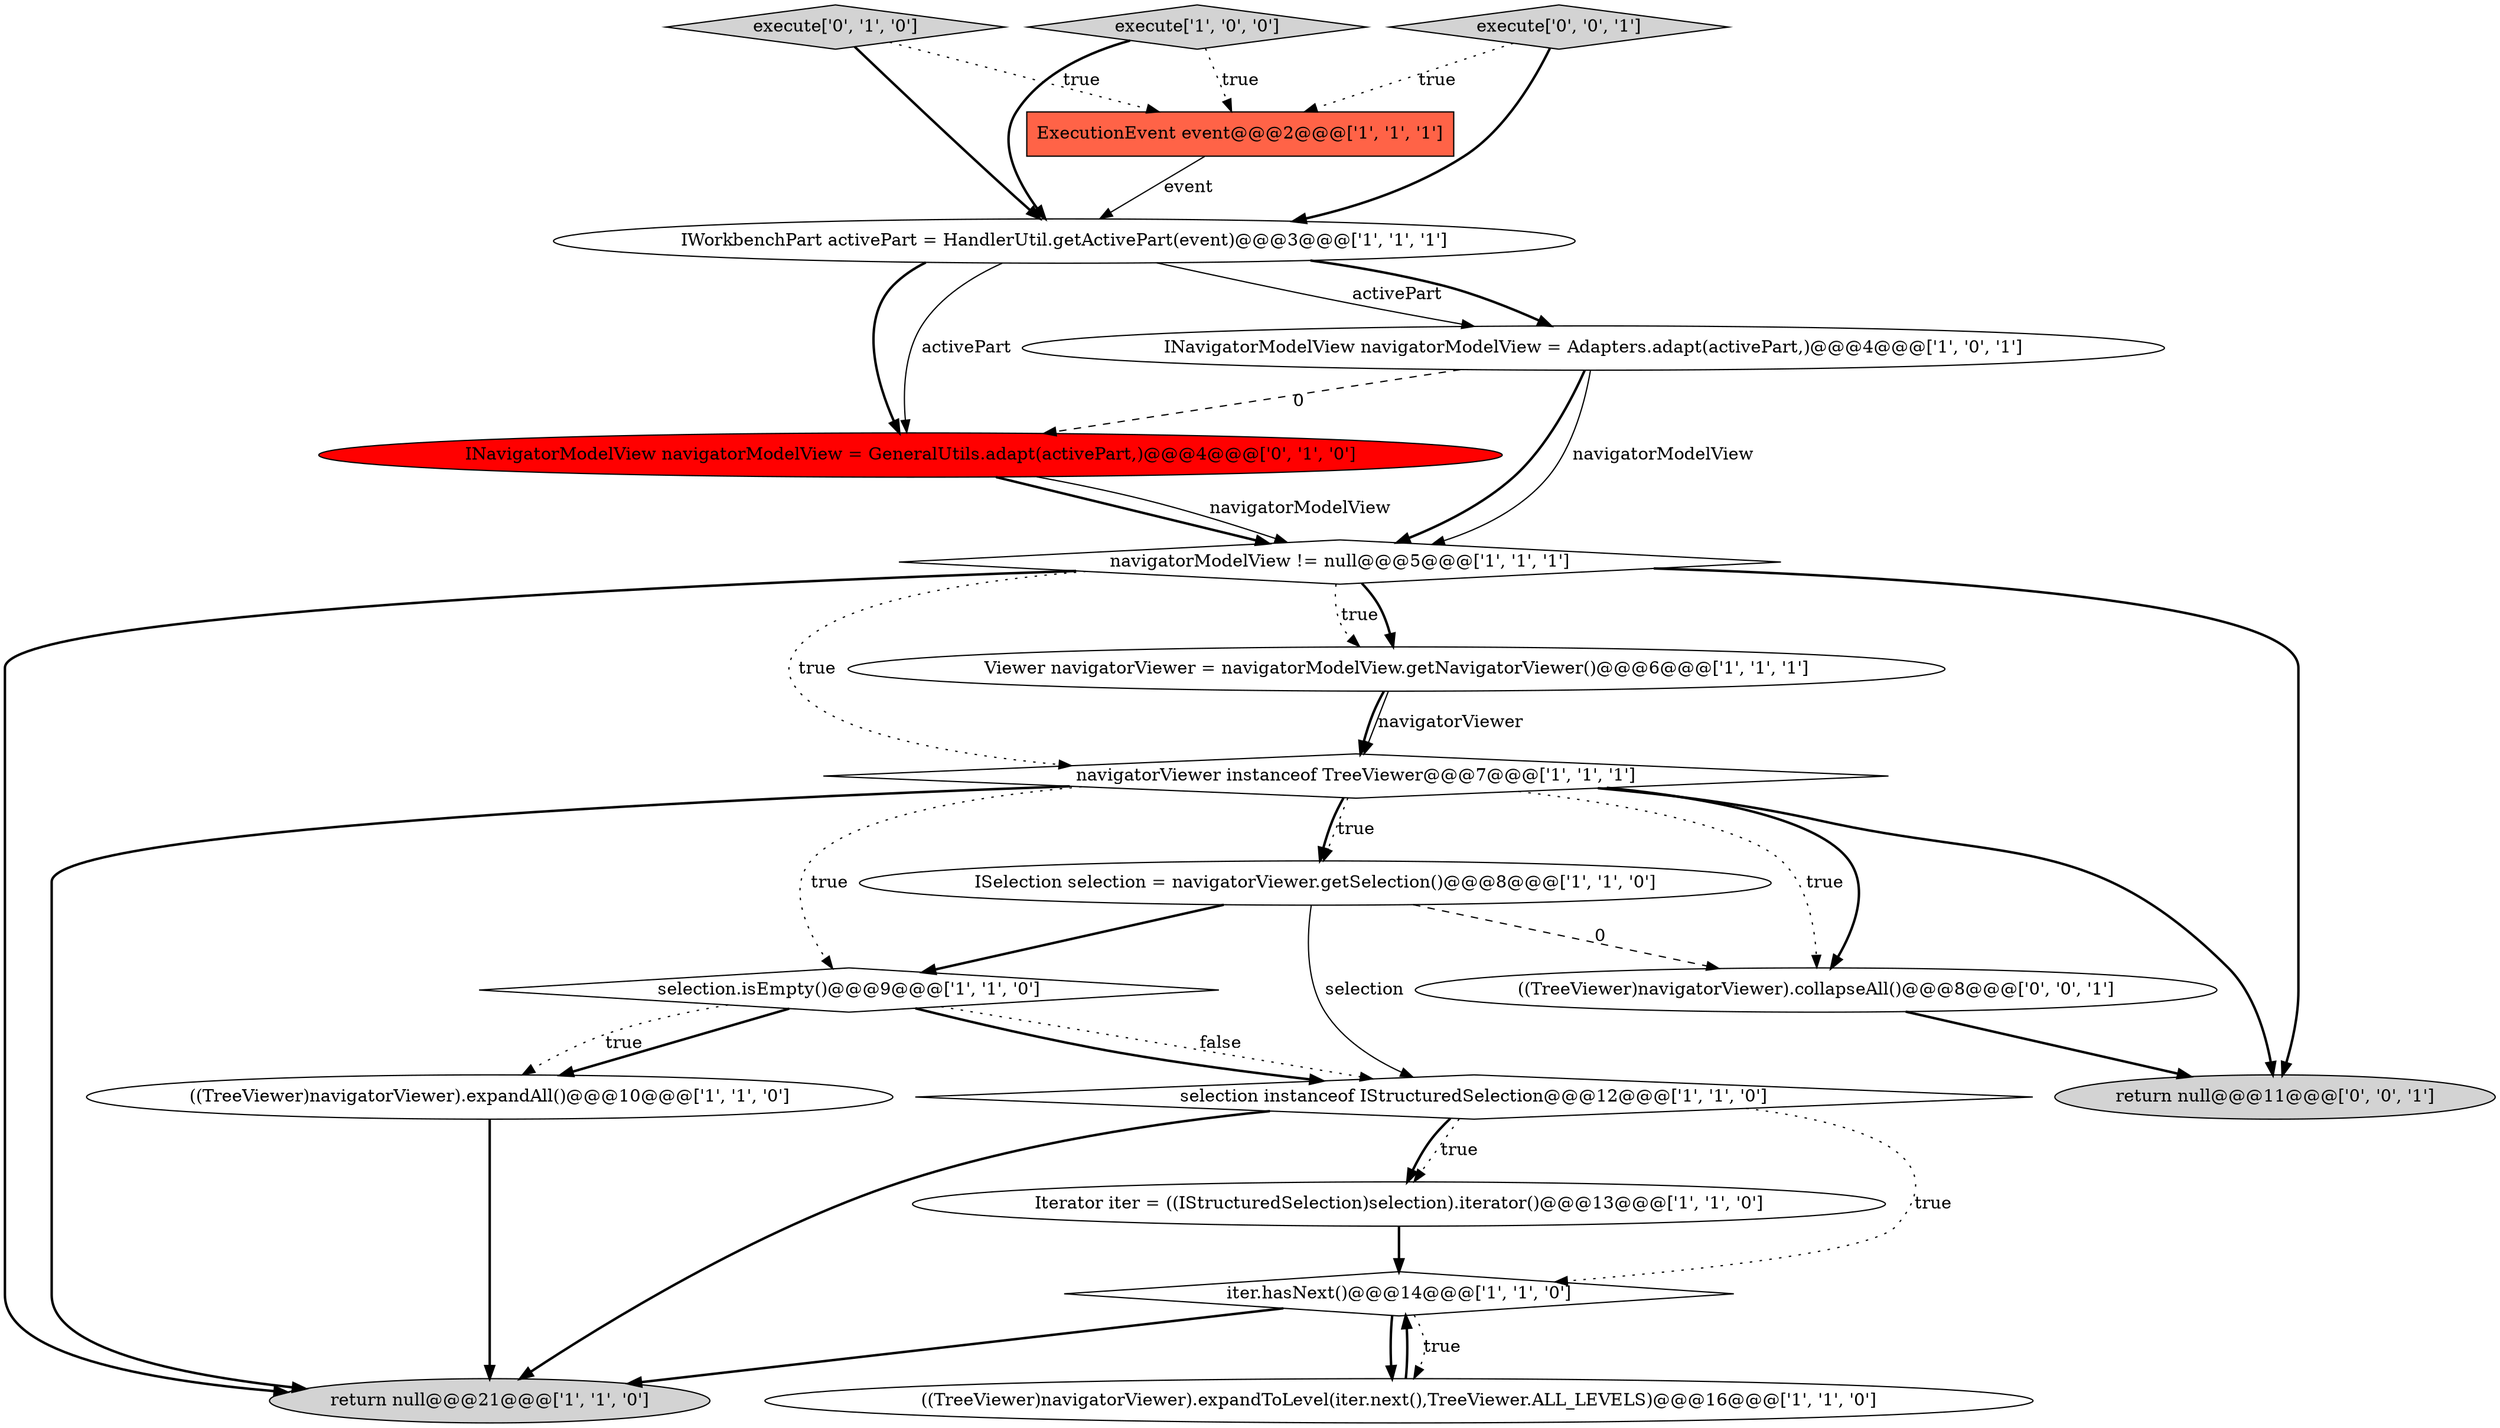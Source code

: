 digraph {
0 [style = filled, label = "ExecutionEvent event@@@2@@@['1', '1', '1']", fillcolor = tomato, shape = box image = "AAA0AAABBB1BBB"];
8 [style = filled, label = "((TreeViewer)navigatorViewer).expandToLevel(iter.next(),TreeViewer.ALL_LEVELS)@@@16@@@['1', '1', '0']", fillcolor = white, shape = ellipse image = "AAA0AAABBB1BBB"];
16 [style = filled, label = "execute['0', '1', '0']", fillcolor = lightgray, shape = diamond image = "AAA0AAABBB2BBB"];
7 [style = filled, label = "selection instanceof IStructuredSelection@@@12@@@['1', '1', '0']", fillcolor = white, shape = diamond image = "AAA0AAABBB1BBB"];
12 [style = filled, label = "Iterator iter = ((IStructuredSelection)selection).iterator()@@@13@@@['1', '1', '0']", fillcolor = white, shape = ellipse image = "AAA0AAABBB1BBB"];
10 [style = filled, label = "iter.hasNext()@@@14@@@['1', '1', '0']", fillcolor = white, shape = diamond image = "AAA0AAABBB1BBB"];
11 [style = filled, label = "IWorkbenchPart activePart = HandlerUtil.getActivePart(event)@@@3@@@['1', '1', '1']", fillcolor = white, shape = ellipse image = "AAA0AAABBB1BBB"];
15 [style = filled, label = "INavigatorModelView navigatorModelView = GeneralUtils.adapt(activePart,)@@@4@@@['0', '1', '0']", fillcolor = red, shape = ellipse image = "AAA1AAABBB2BBB"];
9 [style = filled, label = "Viewer navigatorViewer = navigatorModelView.getNavigatorViewer()@@@6@@@['1', '1', '1']", fillcolor = white, shape = ellipse image = "AAA0AAABBB1BBB"];
4 [style = filled, label = "execute['1', '0', '0']", fillcolor = lightgray, shape = diamond image = "AAA0AAABBB1BBB"];
5 [style = filled, label = "ISelection selection = navigatorViewer.getSelection()@@@8@@@['1', '1', '0']", fillcolor = white, shape = ellipse image = "AAA0AAABBB1BBB"];
17 [style = filled, label = "return null@@@11@@@['0', '0', '1']", fillcolor = lightgray, shape = ellipse image = "AAA0AAABBB3BBB"];
18 [style = filled, label = "execute['0', '0', '1']", fillcolor = lightgray, shape = diamond image = "AAA0AAABBB3BBB"];
6 [style = filled, label = "navigatorModelView != null@@@5@@@['1', '1', '1']", fillcolor = white, shape = diamond image = "AAA0AAABBB1BBB"];
19 [style = filled, label = "((TreeViewer)navigatorViewer).collapseAll()@@@8@@@['0', '0', '1']", fillcolor = white, shape = ellipse image = "AAA0AAABBB3BBB"];
2 [style = filled, label = "INavigatorModelView navigatorModelView = Adapters.adapt(activePart,)@@@4@@@['1', '0', '1']", fillcolor = white, shape = ellipse image = "AAA0AAABBB1BBB"];
3 [style = filled, label = "((TreeViewer)navigatorViewer).expandAll()@@@10@@@['1', '1', '0']", fillcolor = white, shape = ellipse image = "AAA0AAABBB1BBB"];
14 [style = filled, label = "navigatorViewer instanceof TreeViewer@@@7@@@['1', '1', '1']", fillcolor = white, shape = diamond image = "AAA0AAABBB1BBB"];
13 [style = filled, label = "return null@@@21@@@['1', '1', '0']", fillcolor = lightgray, shape = ellipse image = "AAA0AAABBB1BBB"];
1 [style = filled, label = "selection.isEmpty()@@@9@@@['1', '1', '0']", fillcolor = white, shape = diamond image = "AAA0AAABBB1BBB"];
7->13 [style = bold, label=""];
6->17 [style = bold, label=""];
8->10 [style = bold, label=""];
10->8 [style = dotted, label="true"];
14->19 [style = dotted, label="true"];
16->11 [style = bold, label=""];
7->10 [style = dotted, label="true"];
1->7 [style = dotted, label="false"];
7->12 [style = bold, label=""];
2->6 [style = bold, label=""];
4->0 [style = dotted, label="true"];
18->11 [style = bold, label=""];
1->3 [style = bold, label=""];
14->19 [style = bold, label=""];
14->17 [style = bold, label=""];
15->6 [style = bold, label=""];
2->6 [style = solid, label="navigatorModelView"];
9->14 [style = solid, label="navigatorViewer"];
19->17 [style = bold, label=""];
11->2 [style = solid, label="activePart"];
1->7 [style = bold, label=""];
11->2 [style = bold, label=""];
11->15 [style = bold, label=""];
7->12 [style = dotted, label="true"];
0->11 [style = solid, label="event"];
1->3 [style = dotted, label="true"];
2->15 [style = dashed, label="0"];
5->1 [style = bold, label=""];
6->14 [style = dotted, label="true"];
12->10 [style = bold, label=""];
14->5 [style = dotted, label="true"];
16->0 [style = dotted, label="true"];
10->8 [style = bold, label=""];
11->15 [style = solid, label="activePart"];
10->13 [style = bold, label=""];
6->9 [style = dotted, label="true"];
6->13 [style = bold, label=""];
9->14 [style = bold, label=""];
3->13 [style = bold, label=""];
18->0 [style = dotted, label="true"];
15->6 [style = solid, label="navigatorModelView"];
14->1 [style = dotted, label="true"];
5->7 [style = solid, label="selection"];
14->13 [style = bold, label=""];
6->9 [style = bold, label=""];
4->11 [style = bold, label=""];
5->19 [style = dashed, label="0"];
14->5 [style = bold, label=""];
}
